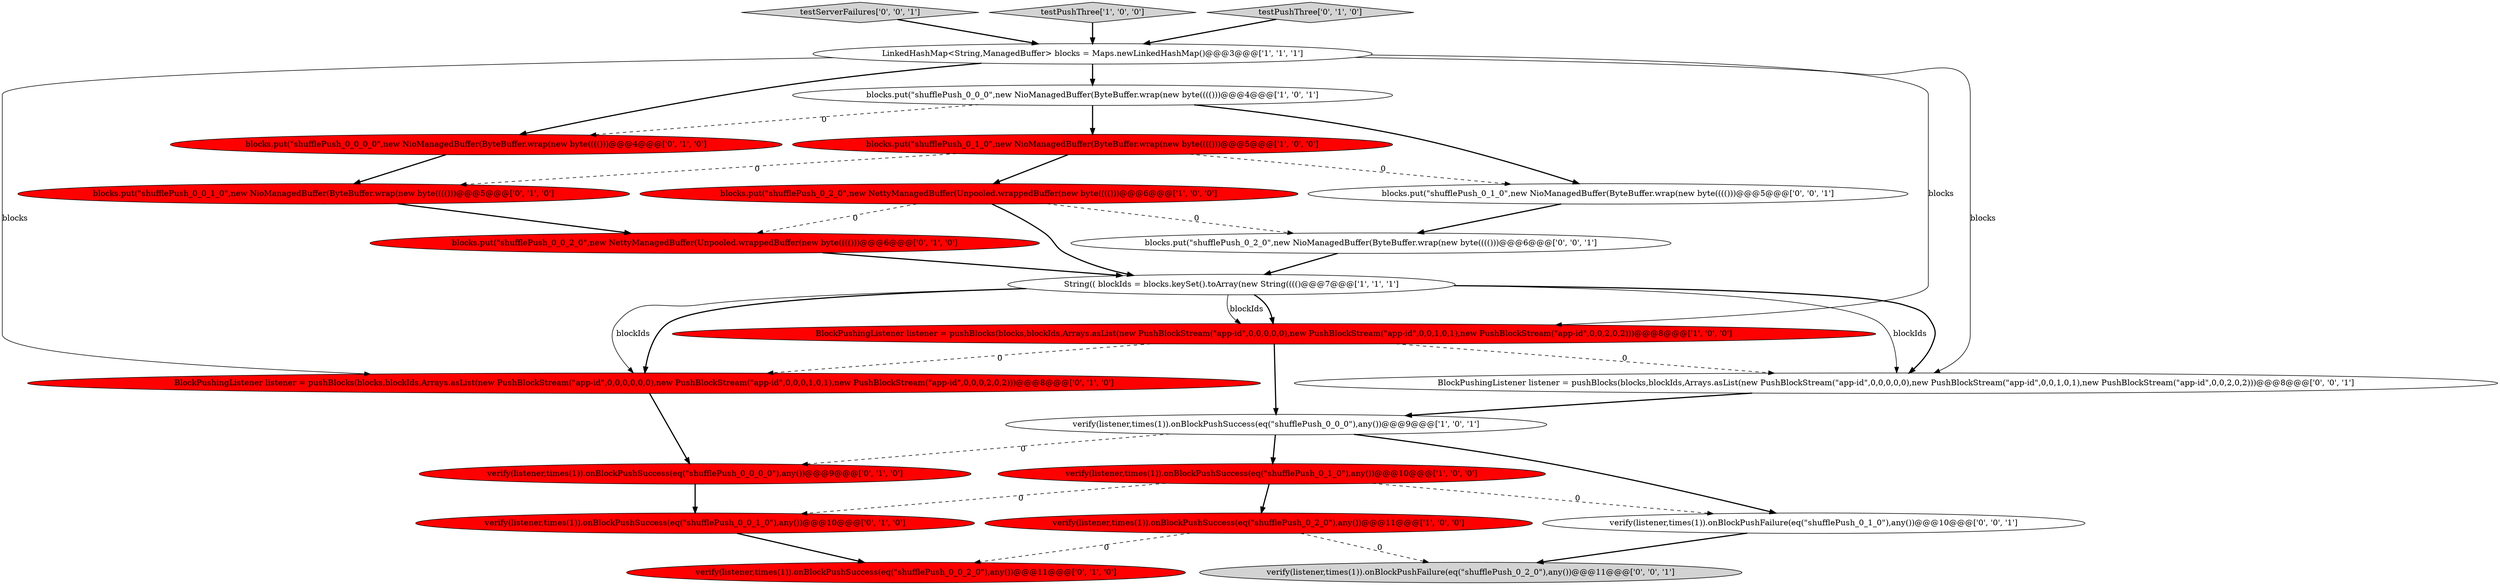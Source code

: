 digraph {
3 [style = filled, label = "LinkedHashMap<String,ManagedBuffer> blocks = Maps.newLinkedHashMap()@@@3@@@['1', '1', '1']", fillcolor = white, shape = ellipse image = "AAA0AAABBB1BBB"];
9 [style = filled, label = "BlockPushingListener listener = pushBlocks(blocks,blockIds,Arrays.asList(new PushBlockStream(\"app-id\",0,0,0,0,0),new PushBlockStream(\"app-id\",0,0,1,0,1),new PushBlockStream(\"app-id\",0,0,2,0,2)))@@@8@@@['1', '0', '0']", fillcolor = red, shape = ellipse image = "AAA1AAABBB1BBB"];
19 [style = filled, label = "testServerFailures['0', '0', '1']", fillcolor = lightgray, shape = diamond image = "AAA0AAABBB3BBB"];
2 [style = filled, label = "testPushThree['1', '0', '0']", fillcolor = lightgray, shape = diamond image = "AAA0AAABBB1BBB"];
13 [style = filled, label = "verify(listener,times(1)).onBlockPushSuccess(eq(\"shufflePush_0_0_0_0\"),any())@@@9@@@['0', '1', '0']", fillcolor = red, shape = ellipse image = "AAA1AAABBB2BBB"];
6 [style = filled, label = "blocks.put(\"shufflePush_0_0_0\",new NioManagedBuffer(ByteBuffer.wrap(new byte(((()))@@@4@@@['1', '0', '1']", fillcolor = white, shape = ellipse image = "AAA0AAABBB1BBB"];
7 [style = filled, label = "String(( blockIds = blocks.keySet().toArray(new String(((()@@@7@@@['1', '1', '1']", fillcolor = white, shape = ellipse image = "AAA0AAABBB1BBB"];
0 [style = filled, label = "verify(listener,times(1)).onBlockPushSuccess(eq(\"shufflePush_0_0_0\"),any())@@@9@@@['1', '0', '1']", fillcolor = white, shape = ellipse image = "AAA0AAABBB1BBB"];
14 [style = filled, label = "testPushThree['0', '1', '0']", fillcolor = lightgray, shape = diamond image = "AAA0AAABBB2BBB"];
20 [style = filled, label = "blocks.put(\"shufflePush_0_1_0\",new NioManagedBuffer(ByteBuffer.wrap(new byte(((()))@@@5@@@['0', '0', '1']", fillcolor = white, shape = ellipse image = "AAA0AAABBB3BBB"];
18 [style = filled, label = "verify(listener,times(1)).onBlockPushFailure(eq(\"shufflePush_0_2_0\"),any())@@@11@@@['0', '0', '1']", fillcolor = lightgray, shape = ellipse image = "AAA0AAABBB3BBB"];
12 [style = filled, label = "blocks.put(\"shufflePush_0_0_0_0\",new NioManagedBuffer(ByteBuffer.wrap(new byte(((()))@@@4@@@['0', '1', '0']", fillcolor = red, shape = ellipse image = "AAA1AAABBB2BBB"];
4 [style = filled, label = "verify(listener,times(1)).onBlockPushSuccess(eq(\"shufflePush_0_2_0\"),any())@@@11@@@['1', '0', '0']", fillcolor = red, shape = ellipse image = "AAA1AAABBB1BBB"];
10 [style = filled, label = "blocks.put(\"shufflePush_0_0_2_0\",new NettyManagedBuffer(Unpooled.wrappedBuffer(new byte(((()))@@@6@@@['0', '1', '0']", fillcolor = red, shape = ellipse image = "AAA1AAABBB2BBB"];
8 [style = filled, label = "blocks.put(\"shufflePush_0_1_0\",new NioManagedBuffer(ByteBuffer.wrap(new byte(((()))@@@5@@@['1', '0', '0']", fillcolor = red, shape = ellipse image = "AAA1AAABBB1BBB"];
16 [style = filled, label = "blocks.put(\"shufflePush_0_0_1_0\",new NioManagedBuffer(ByteBuffer.wrap(new byte(((()))@@@5@@@['0', '1', '0']", fillcolor = red, shape = ellipse image = "AAA1AAABBB2BBB"];
1 [style = filled, label = "blocks.put(\"shufflePush_0_2_0\",new NettyManagedBuffer(Unpooled.wrappedBuffer(new byte(((()))@@@6@@@['1', '0', '0']", fillcolor = red, shape = ellipse image = "AAA1AAABBB1BBB"];
22 [style = filled, label = "verify(listener,times(1)).onBlockPushFailure(eq(\"shufflePush_0_1_0\"),any())@@@10@@@['0', '0', '1']", fillcolor = white, shape = ellipse image = "AAA0AAABBB3BBB"];
5 [style = filled, label = "verify(listener,times(1)).onBlockPushSuccess(eq(\"shufflePush_0_1_0\"),any())@@@10@@@['1', '0', '0']", fillcolor = red, shape = ellipse image = "AAA1AAABBB1BBB"];
11 [style = filled, label = "verify(listener,times(1)).onBlockPushSuccess(eq(\"shufflePush_0_0_2_0\"),any())@@@11@@@['0', '1', '0']", fillcolor = red, shape = ellipse image = "AAA1AAABBB2BBB"];
15 [style = filled, label = "verify(listener,times(1)).onBlockPushSuccess(eq(\"shufflePush_0_0_1_0\"),any())@@@10@@@['0', '1', '0']", fillcolor = red, shape = ellipse image = "AAA1AAABBB2BBB"];
23 [style = filled, label = "blocks.put(\"shufflePush_0_2_0\",new NioManagedBuffer(ByteBuffer.wrap(new byte(((()))@@@6@@@['0', '0', '1']", fillcolor = white, shape = ellipse image = "AAA0AAABBB3BBB"];
17 [style = filled, label = "BlockPushingListener listener = pushBlocks(blocks,blockIds,Arrays.asList(new PushBlockStream(\"app-id\",0,0,0,0,0,0),new PushBlockStream(\"app-id\",0,0,0,1,0,1),new PushBlockStream(\"app-id\",0,0,0,2,0,2)))@@@8@@@['0', '1', '0']", fillcolor = red, shape = ellipse image = "AAA1AAABBB2BBB"];
21 [style = filled, label = "BlockPushingListener listener = pushBlocks(blocks,blockIds,Arrays.asList(new PushBlockStream(\"app-id\",0,0,0,0,0),new PushBlockStream(\"app-id\",0,0,1,0,1),new PushBlockStream(\"app-id\",0,0,2,0,2)))@@@8@@@['0', '0', '1']", fillcolor = white, shape = ellipse image = "AAA0AAABBB3BBB"];
14->3 [style = bold, label=""];
4->18 [style = dashed, label="0"];
8->16 [style = dashed, label="0"];
7->17 [style = bold, label=""];
9->0 [style = bold, label=""];
21->0 [style = bold, label=""];
16->10 [style = bold, label=""];
2->3 [style = bold, label=""];
8->20 [style = dashed, label="0"];
3->6 [style = bold, label=""];
12->16 [style = bold, label=""];
1->10 [style = dashed, label="0"];
3->12 [style = bold, label=""];
1->7 [style = bold, label=""];
10->7 [style = bold, label=""];
6->12 [style = dashed, label="0"];
7->9 [style = bold, label=""];
8->1 [style = bold, label=""];
6->20 [style = bold, label=""];
22->18 [style = bold, label=""];
15->11 [style = bold, label=""];
20->23 [style = bold, label=""];
7->9 [style = solid, label="blockIds"];
9->21 [style = dashed, label="0"];
0->22 [style = bold, label=""];
3->21 [style = solid, label="blocks"];
5->4 [style = bold, label=""];
6->8 [style = bold, label=""];
9->17 [style = dashed, label="0"];
0->13 [style = dashed, label="0"];
7->21 [style = bold, label=""];
7->21 [style = solid, label="blockIds"];
17->13 [style = bold, label=""];
23->7 [style = bold, label=""];
13->15 [style = bold, label=""];
4->11 [style = dashed, label="0"];
3->9 [style = solid, label="blocks"];
5->15 [style = dashed, label="0"];
1->23 [style = dashed, label="0"];
19->3 [style = bold, label=""];
3->17 [style = solid, label="blocks"];
7->17 [style = solid, label="blockIds"];
0->5 [style = bold, label=""];
5->22 [style = dashed, label="0"];
}
